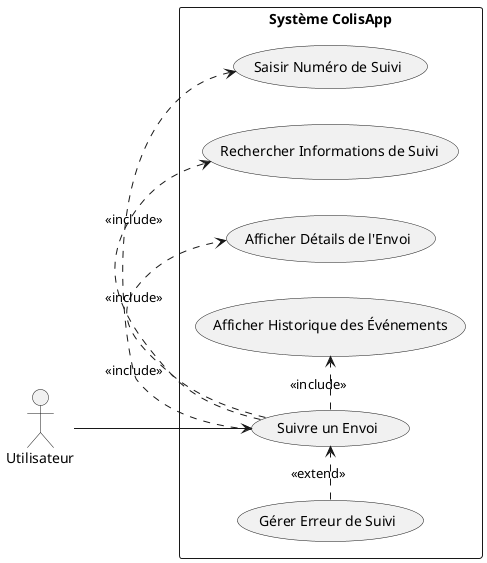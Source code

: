@startuml 
left to right direction

actor "Utilisateur" as user

rectangle "Système ColisApp" {
  usecase "Suivre un Envoi" as UC_SuiviEnvoi
  usecase "Saisir Numéro de Suivi" as UC_SaisirNum
  usecase "Rechercher Informations de Suivi" as UC_RechercherInfo
  usecase "Afficher Détails de l'Envoi" as UC_AfficherDetails
  usecase "Afficher Historique des Événements" as UC_AfficherHistorique
  usecase "Gérer Erreur de Suivi" as UC_GererErreur
}

user --> UC_SuiviEnvoi

UC_SuiviEnvoi .> UC_SaisirNum : <<include>>
UC_SuiviEnvoi .> UC_RechercherInfo : <<include>>
UC_SuiviEnvoi .> UC_AfficherDetails : <<include>>
UC_SuiviEnvoi .> UC_AfficherHistorique : <<include>>

UC_GererErreur .> UC_SuiviEnvoi : <<extend>>

@enduml